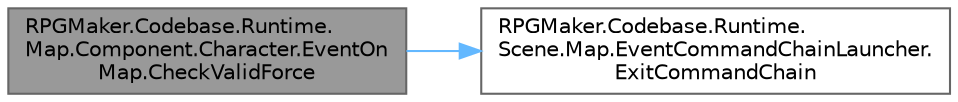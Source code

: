 digraph "RPGMaker.Codebase.Runtime.Map.Component.Character.EventOnMap.CheckValidForce"
{
 // LATEX_PDF_SIZE
  bgcolor="transparent";
  edge [fontname=Helvetica,fontsize=10,labelfontname=Helvetica,labelfontsize=10];
  node [fontname=Helvetica,fontsize=10,shape=box,height=0.2,width=0.4];
  rankdir="LR";
  Node1 [id="Node000001",label="RPGMaker.Codebase.Runtime.\lMap.Component.Character.EventOn\lMap.CheckValidForce",height=0.2,width=0.4,color="gray40", fillcolor="grey60", style="filled", fontcolor="black",tooltip="イベント終了時のタイミングで、イベントが有効かどうかのチェックを行う"];
  Node1 -> Node2 [id="edge1_Node000001_Node000002",color="steelblue1",style="solid",tooltip=" "];
  Node2 [id="Node000002",label="RPGMaker.Codebase.Runtime.\lScene.Map.EventCommandChainLauncher.\lExitCommandChain",height=0.2,width=0.4,color="grey40", fillcolor="white", style="filled",URL="$d8/dfc/class_r_p_g_maker_1_1_codebase_1_1_runtime_1_1_scene_1_1_map_1_1_event_command_chain_launcher.html#a84c9ee2d922fbe2d7f93fea680ff6feb",tooltip="マップを移動した等の理由で、イベントを完全に消去する"];
}
